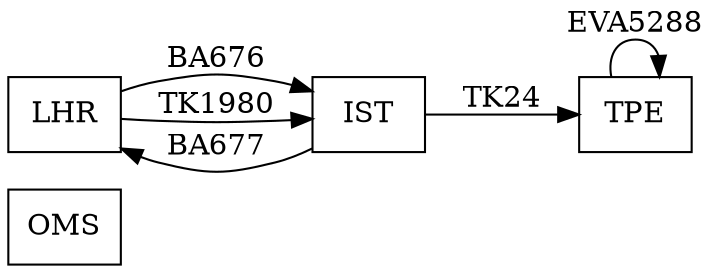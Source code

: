 digraph Flights {
  rankdir=LR
  node [shape=box]
  OMS // Omsk
  LHR // London
  IST // Istanbul
  TPE // Taipei
  LHR -> IST [label="BA676"]
  LHR -> IST [label="TK1980"]
  IST -> LHR [label="BA677"]
  IST -> TPE [label="TK24"]
  TPE -> TPE [label="EVA5288"]
}
